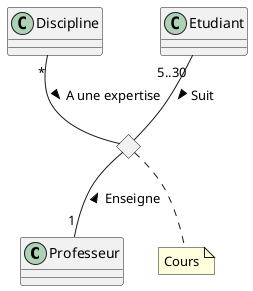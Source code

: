 @startuml

class Professeur

class Discipline

class Etudiant

note "Cours" as cours

<> Cours
Cours .. cours
' l'association ternaire devrait s'appeler Cours

Cours -- "1" Professeur : < Enseigne
Discipline "*"-- Cours : A une expertise >
Etudiant "5..30" -- Cours : Suit >

@enduml